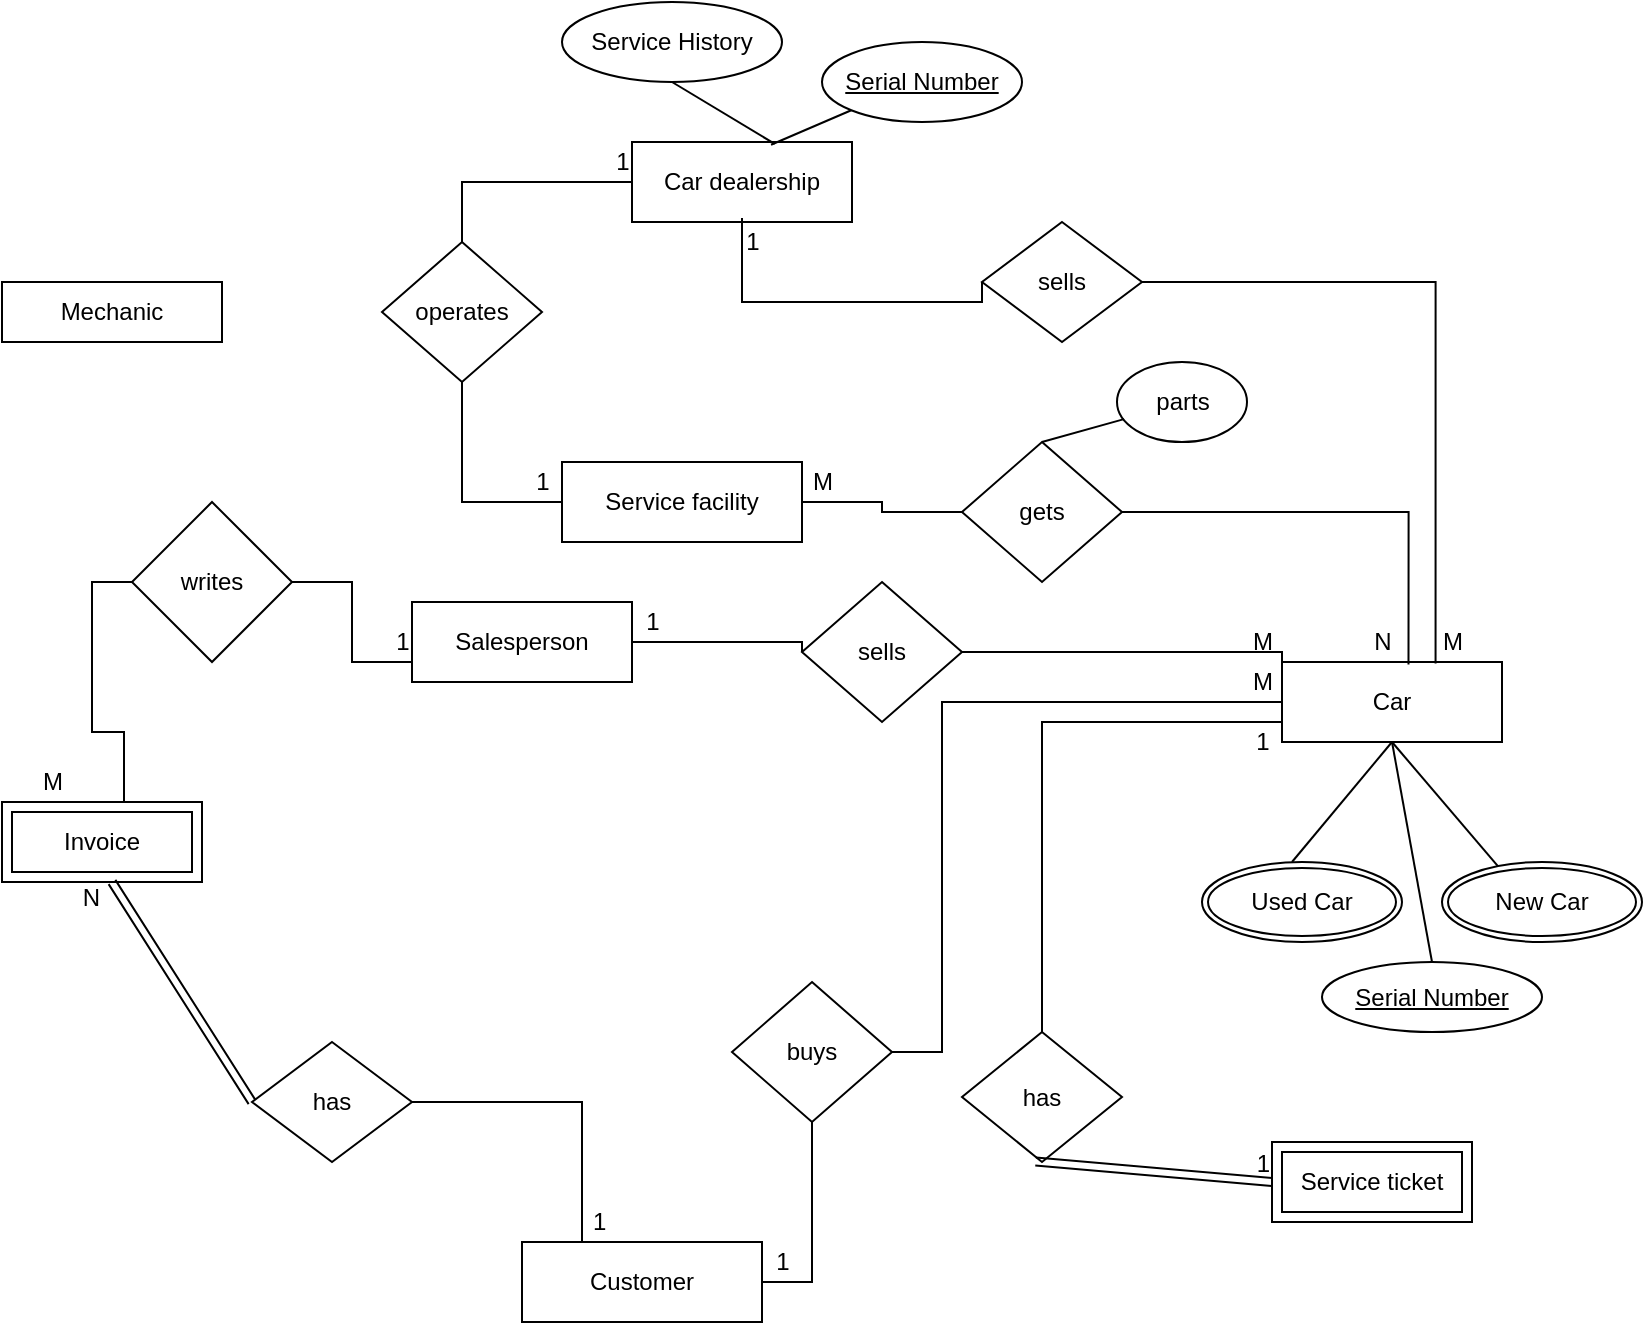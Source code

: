 <mxfile version="15.7.3" type="github">
  <diagram id="thSH0ayQxO71pJ6wV1Sd" name="Page-1">
    <mxGraphModel dx="377" dy="231" grid="1" gridSize="10" guides="1" tooltips="1" connect="1" arrows="1" fold="1" page="1" pageScale="1" pageWidth="850" pageHeight="1100" math="0" shadow="0">
      <root>
        <mxCell id="0" />
        <mxCell id="1" parent="0" />
        <mxCell id="2t8MsXC4N8kTPNsJ7Vme-44" style="edgeStyle=orthogonalEdgeStyle;rounded=0;orthogonalLoop=1;jettySize=auto;html=1;entryX=0.5;entryY=0;entryDx=0;entryDy=0;startArrow=none;startFill=0;endArrow=none;endFill=0;" edge="1" parent="1" source="qbq0ifineMjqy3SYOCrd-1" target="2t8MsXC4N8kTPNsJ7Vme-43">
          <mxGeometry relative="1" as="geometry" />
        </mxCell>
        <mxCell id="qbq0ifineMjqy3SYOCrd-1" value="Car dealership" style="rounded=0;whiteSpace=wrap;html=1;" parent="1" vertex="1">
          <mxGeometry x="355" y="210" width="110" height="40" as="geometry" />
        </mxCell>
        <mxCell id="qbq0ifineMjqy3SYOCrd-2" value="Service facility" style="rounded=0;whiteSpace=wrap;html=1;" parent="1" vertex="1">
          <mxGeometry x="320" y="370" width="120" height="40" as="geometry" />
        </mxCell>
        <mxCell id="2t8MsXC4N8kTPNsJ7Vme-59" style="edgeStyle=orthogonalEdgeStyle;rounded=0;orthogonalLoop=1;jettySize=auto;html=1;startArrow=none;startFill=0;endArrow=none;endFill=0;" edge="1" parent="1" source="qbq0ifineMjqy3SYOCrd-3" target="2t8MsXC4N8kTPNsJ7Vme-58">
          <mxGeometry relative="1" as="geometry">
            <Array as="points">
              <mxPoint x="560" y="500" />
            </Array>
          </mxGeometry>
        </mxCell>
        <mxCell id="qbq0ifineMjqy3SYOCrd-3" value="Car" style="rounded=0;whiteSpace=wrap;html=1;" parent="1" vertex="1">
          <mxGeometry x="680" y="470" width="110" height="40" as="geometry" />
        </mxCell>
        <mxCell id="2t8MsXC4N8kTPNsJ7Vme-17" style="edgeStyle=orthogonalEdgeStyle;rounded=0;orthogonalLoop=1;jettySize=auto;html=1;entryX=0;entryY=0.5;entryDx=0;entryDy=0;startArrow=none;startFill=0;endArrow=none;endFill=0;" edge="1" parent="1" source="qbq0ifineMjqy3SYOCrd-4" target="2t8MsXC4N8kTPNsJ7Vme-16">
          <mxGeometry relative="1" as="geometry">
            <Array as="points">
              <mxPoint x="440" y="460" />
            </Array>
          </mxGeometry>
        </mxCell>
        <mxCell id="qbq0ifineMjqy3SYOCrd-4" value="Salesperson" style="rounded=0;whiteSpace=wrap;html=1;" parent="1" vertex="1">
          <mxGeometry x="245" y="440" width="110" height="40" as="geometry" />
        </mxCell>
        <mxCell id="2t8MsXC4N8kTPNsJ7Vme-30" style="edgeStyle=orthogonalEdgeStyle;rounded=0;orthogonalLoop=1;jettySize=auto;html=1;entryX=0;entryY=0.5;entryDx=0;entryDy=0;startArrow=none;startFill=0;endArrow=none;endFill=0;" edge="1" parent="1" target="2t8MsXC4N8kTPNsJ7Vme-27">
          <mxGeometry relative="1" as="geometry">
            <mxPoint x="80" y="540" as="sourcePoint" />
          </mxGeometry>
        </mxCell>
        <mxCell id="qbq0ifineMjqy3SYOCrd-6" value="Mechanic" style="rounded=0;whiteSpace=wrap;html=1;" parent="1" vertex="1">
          <mxGeometry x="40" y="280" width="110" height="30" as="geometry" />
        </mxCell>
        <mxCell id="qbq0ifineMjqy3SYOCrd-7" value="Customer" style="rounded=0;whiteSpace=wrap;html=1;" parent="1" vertex="1">
          <mxGeometry x="300" y="760" width="120" height="40" as="geometry" />
        </mxCell>
        <mxCell id="qbq0ifineMjqy3SYOCrd-9" value="&lt;u&gt;Serial Number&lt;/u&gt;" style="ellipse;whiteSpace=wrap;html=1;" parent="1" vertex="1">
          <mxGeometry x="450" y="160" width="100" height="40" as="geometry" />
        </mxCell>
        <mxCell id="qbq0ifineMjqy3SYOCrd-14" value="" style="endArrow=none;html=1;rounded=0;entryX=0;entryY=1;entryDx=0;entryDy=0;exitX=0.632;exitY=0.034;exitDx=0;exitDy=0;exitPerimeter=0;" parent="1" target="qbq0ifineMjqy3SYOCrd-9" edge="1" source="qbq0ifineMjqy3SYOCrd-1">
          <mxGeometry width="50" height="50" relative="1" as="geometry">
            <mxPoint x="400" y="240" as="sourcePoint" />
            <mxPoint x="450" y="190" as="targetPoint" />
            <Array as="points" />
          </mxGeometry>
        </mxCell>
        <mxCell id="2t8MsXC4N8kTPNsJ7Vme-3" style="edgeStyle=orthogonalEdgeStyle;rounded=0;orthogonalLoop=1;jettySize=auto;html=1;entryX=0.698;entryY=0.02;entryDx=0;entryDy=0;entryPerimeter=0;startArrow=none;startFill=0;endArrow=none;endFill=0;" edge="1" parent="1" source="2t8MsXC4N8kTPNsJ7Vme-1" target="qbq0ifineMjqy3SYOCrd-3">
          <mxGeometry relative="1" as="geometry" />
        </mxCell>
        <mxCell id="2t8MsXC4N8kTPNsJ7Vme-1" value="sells" style="rhombus;whiteSpace=wrap;html=1;" vertex="1" parent="1">
          <mxGeometry x="530" y="250" width="80" height="60" as="geometry" />
        </mxCell>
        <mxCell id="2t8MsXC4N8kTPNsJ7Vme-34" style="edgeStyle=orthogonalEdgeStyle;rounded=0;orthogonalLoop=1;jettySize=auto;html=1;entryX=0;entryY=0.5;entryDx=0;entryDy=0;startArrow=none;startFill=0;endArrow=none;endFill=0;" edge="1" parent="1" target="2t8MsXC4N8kTPNsJ7Vme-1">
          <mxGeometry relative="1" as="geometry">
            <mxPoint x="410" y="248" as="sourcePoint" />
            <Array as="points">
              <mxPoint x="410" y="290" />
            </Array>
          </mxGeometry>
        </mxCell>
        <mxCell id="2t8MsXC4N8kTPNsJ7Vme-5" value="1" style="text;html=1;align=center;verticalAlign=middle;resizable=0;points=[];autosize=1;strokeColor=none;fillColor=none;" vertex="1" parent="1">
          <mxGeometry x="405" y="250" width="20" height="20" as="geometry" />
        </mxCell>
        <mxCell id="2t8MsXC4N8kTPNsJ7Vme-6" value="M" style="text;html=1;align=center;verticalAlign=middle;resizable=0;points=[];autosize=1;strokeColor=none;fillColor=none;" vertex="1" parent="1">
          <mxGeometry x="750" y="450" width="30" height="20" as="geometry" />
        </mxCell>
        <mxCell id="2t8MsXC4N8kTPNsJ7Vme-9" value="" style="endArrow=none;html=1;rounded=0;exitX=0.5;exitY=0;exitDx=0;exitDy=0;entryX=0.5;entryY=1;entryDx=0;entryDy=0;" edge="1" parent="1" target="qbq0ifineMjqy3SYOCrd-3">
          <mxGeometry width="50" height="50" relative="1" as="geometry">
            <mxPoint x="685" y="570" as="sourcePoint" />
            <mxPoint x="430" y="360" as="targetPoint" />
          </mxGeometry>
        </mxCell>
        <mxCell id="2t8MsXC4N8kTPNsJ7Vme-10" value="" style="endArrow=none;html=1;rounded=0;entryX=0.5;entryY=1;entryDx=0;entryDy=0;" edge="1" parent="1" target="qbq0ifineMjqy3SYOCrd-3">
          <mxGeometry width="50" height="50" relative="1" as="geometry">
            <mxPoint x="788.683" y="572.939" as="sourcePoint" />
            <mxPoint x="670" y="410" as="targetPoint" />
          </mxGeometry>
        </mxCell>
        <mxCell id="2t8MsXC4N8kTPNsJ7Vme-11" value="&lt;u&gt;Serial Number&lt;/u&gt;" style="ellipse;whiteSpace=wrap;html=1;" vertex="1" parent="1">
          <mxGeometry x="700" y="620" width="110" height="35" as="geometry" />
        </mxCell>
        <mxCell id="2t8MsXC4N8kTPNsJ7Vme-12" value="" style="endArrow=none;html=1;rounded=0;exitX=0.5;exitY=0;exitDx=0;exitDy=0;entryX=0.5;entryY=1;entryDx=0;entryDy=0;" edge="1" parent="1" source="2t8MsXC4N8kTPNsJ7Vme-11" target="qbq0ifineMjqy3SYOCrd-3">
          <mxGeometry width="50" height="50" relative="1" as="geometry">
            <mxPoint x="380" y="410" as="sourcePoint" />
            <mxPoint x="660" y="390" as="targetPoint" />
          </mxGeometry>
        </mxCell>
        <mxCell id="2t8MsXC4N8kTPNsJ7Vme-14" value="&lt;span&gt;Service History&lt;/span&gt;" style="ellipse;whiteSpace=wrap;html=1;" vertex="1" parent="1">
          <mxGeometry x="320" y="140" width="110" height="40" as="geometry" />
        </mxCell>
        <mxCell id="2t8MsXC4N8kTPNsJ7Vme-15" value="" style="endArrow=none;html=1;rounded=0;entryX=0.5;entryY=1;entryDx=0;entryDy=0;exitX=0.649;exitY=0.024;exitDx=0;exitDy=0;exitPerimeter=0;" edge="1" parent="1" source="qbq0ifineMjqy3SYOCrd-1" target="2t8MsXC4N8kTPNsJ7Vme-14">
          <mxGeometry width="50" height="50" relative="1" as="geometry">
            <mxPoint x="434.52" y="261.36" as="sourcePoint" />
            <mxPoint x="466.158" y="202.7" as="targetPoint" />
            <Array as="points" />
          </mxGeometry>
        </mxCell>
        <mxCell id="2t8MsXC4N8kTPNsJ7Vme-18" style="edgeStyle=orthogonalEdgeStyle;rounded=0;orthogonalLoop=1;jettySize=auto;html=1;entryX=0;entryY=0.75;entryDx=0;entryDy=0;startArrow=none;startFill=0;endArrow=none;endFill=0;exitX=1;exitY=0.5;exitDx=0;exitDy=0;" edge="1" parent="1" source="2t8MsXC4N8kTPNsJ7Vme-16" target="qbq0ifineMjqy3SYOCrd-3">
          <mxGeometry relative="1" as="geometry">
            <Array as="points">
              <mxPoint x="680" y="465" />
            </Array>
          </mxGeometry>
        </mxCell>
        <mxCell id="2t8MsXC4N8kTPNsJ7Vme-16" value="sells" style="rhombus;whiteSpace=wrap;html=1;" vertex="1" parent="1">
          <mxGeometry x="440" y="430" width="80" height="70" as="geometry" />
        </mxCell>
        <mxCell id="2t8MsXC4N8kTPNsJ7Vme-21" value="M" style="text;html=1;align=center;verticalAlign=middle;resizable=0;points=[];autosize=1;strokeColor=none;fillColor=none;" vertex="1" parent="1">
          <mxGeometry x="655" y="470" width="30" height="20" as="geometry" />
        </mxCell>
        <mxCell id="2t8MsXC4N8kTPNsJ7Vme-24" style="edgeStyle=orthogonalEdgeStyle;rounded=0;orthogonalLoop=1;jettySize=auto;html=1;entryX=1;entryY=0.5;entryDx=0;entryDy=0;startArrow=none;startFill=0;endArrow=none;endFill=0;" edge="1" parent="1" source="2t8MsXC4N8kTPNsJ7Vme-22" target="qbq0ifineMjqy3SYOCrd-7">
          <mxGeometry relative="1" as="geometry" />
        </mxCell>
        <mxCell id="2t8MsXC4N8kTPNsJ7Vme-35" style="edgeStyle=orthogonalEdgeStyle;rounded=0;orthogonalLoop=1;jettySize=auto;html=1;startArrow=none;startFill=0;endArrow=none;endFill=0;entryX=0;entryY=0.25;entryDx=0;entryDy=0;" edge="1" parent="1" source="2t8MsXC4N8kTPNsJ7Vme-22" target="qbq0ifineMjqy3SYOCrd-3">
          <mxGeometry relative="1" as="geometry">
            <mxPoint x="650" y="490" as="targetPoint" />
            <Array as="points">
              <mxPoint x="510" y="665" />
              <mxPoint x="510" y="490" />
              <mxPoint x="680" y="490" />
            </Array>
          </mxGeometry>
        </mxCell>
        <mxCell id="2t8MsXC4N8kTPNsJ7Vme-22" value="buys" style="rhombus;whiteSpace=wrap;html=1;" vertex="1" parent="1">
          <mxGeometry x="405" y="630" width="80" height="70" as="geometry" />
        </mxCell>
        <mxCell id="2t8MsXC4N8kTPNsJ7Vme-25" value="&amp;nbsp; &amp;nbsp; &amp;nbsp;1" style="text;html=1;align=center;verticalAlign=middle;resizable=0;points=[];autosize=1;strokeColor=none;fillColor=none;" vertex="1" parent="1">
          <mxGeometry x="310" y="740" width="40" height="20" as="geometry" />
        </mxCell>
        <mxCell id="2t8MsXC4N8kTPNsJ7Vme-26" value="M" style="text;html=1;align=center;verticalAlign=middle;resizable=0;points=[];autosize=1;strokeColor=none;fillColor=none;" vertex="1" parent="1">
          <mxGeometry x="655" y="450" width="30" height="20" as="geometry" />
        </mxCell>
        <mxCell id="2t8MsXC4N8kTPNsJ7Vme-29" style="edgeStyle=orthogonalEdgeStyle;rounded=0;orthogonalLoop=1;jettySize=auto;html=1;entryX=0;entryY=0.75;entryDx=0;entryDy=0;startArrow=none;startFill=0;endArrow=none;endFill=0;" edge="1" parent="1" source="2t8MsXC4N8kTPNsJ7Vme-27" target="qbq0ifineMjqy3SYOCrd-4">
          <mxGeometry relative="1" as="geometry" />
        </mxCell>
        <mxCell id="2t8MsXC4N8kTPNsJ7Vme-27" value="writes" style="rhombus;whiteSpace=wrap;html=1;" vertex="1" parent="1">
          <mxGeometry x="105" y="390" width="80" height="80" as="geometry" />
        </mxCell>
        <mxCell id="2t8MsXC4N8kTPNsJ7Vme-31" value="1" style="text;html=1;align=center;verticalAlign=middle;resizable=0;points=[];autosize=1;strokeColor=none;fillColor=none;" vertex="1" parent="1">
          <mxGeometry x="230" y="450" width="20" height="20" as="geometry" />
        </mxCell>
        <mxCell id="2t8MsXC4N8kTPNsJ7Vme-32" value="M" style="text;html=1;align=center;verticalAlign=middle;resizable=0;points=[];autosize=1;strokeColor=none;fillColor=none;" vertex="1" parent="1">
          <mxGeometry x="50" y="520" width="30" height="20" as="geometry" />
        </mxCell>
        <mxCell id="2t8MsXC4N8kTPNsJ7Vme-38" style="edgeStyle=orthogonalEdgeStyle;rounded=0;orthogonalLoop=1;jettySize=auto;html=1;startArrow=none;startFill=0;endArrow=none;endFill=0;entryX=0.25;entryY=0;entryDx=0;entryDy=0;" edge="1" parent="1" source="2t8MsXC4N8kTPNsJ7Vme-37" target="qbq0ifineMjqy3SYOCrd-7">
          <mxGeometry relative="1" as="geometry" />
        </mxCell>
        <mxCell id="2t8MsXC4N8kTPNsJ7Vme-37" value="has" style="rhombus;whiteSpace=wrap;html=1;" vertex="1" parent="1">
          <mxGeometry x="165" y="660" width="80" height="60" as="geometry" />
        </mxCell>
        <mxCell id="2t8MsXC4N8kTPNsJ7Vme-41" value="1" style="text;html=1;align=center;verticalAlign=middle;resizable=0;points=[];autosize=1;strokeColor=none;fillColor=none;" vertex="1" parent="1">
          <mxGeometry x="355" y="440" width="20" height="20" as="geometry" />
        </mxCell>
        <mxCell id="2t8MsXC4N8kTPNsJ7Vme-45" style="edgeStyle=orthogonalEdgeStyle;rounded=0;orthogonalLoop=1;jettySize=auto;html=1;entryX=0;entryY=0.5;entryDx=0;entryDy=0;startArrow=none;startFill=0;endArrow=none;endFill=0;" edge="1" parent="1" source="2t8MsXC4N8kTPNsJ7Vme-43" target="qbq0ifineMjqy3SYOCrd-2">
          <mxGeometry relative="1" as="geometry">
            <Array as="points">
              <mxPoint x="270" y="390" />
            </Array>
          </mxGeometry>
        </mxCell>
        <mxCell id="2t8MsXC4N8kTPNsJ7Vme-43" value="operates" style="rhombus;whiteSpace=wrap;html=1;" vertex="1" parent="1">
          <mxGeometry x="230" y="260" width="80" height="70" as="geometry" />
        </mxCell>
        <mxCell id="2t8MsXC4N8kTPNsJ7Vme-46" value="1" style="text;html=1;align=center;verticalAlign=middle;resizable=0;points=[];autosize=1;strokeColor=none;fillColor=none;" vertex="1" parent="1">
          <mxGeometry x="340" y="210" width="20" height="20" as="geometry" />
        </mxCell>
        <mxCell id="2t8MsXC4N8kTPNsJ7Vme-47" value="1" style="text;html=1;align=center;verticalAlign=middle;resizable=0;points=[];autosize=1;strokeColor=none;fillColor=none;" vertex="1" parent="1">
          <mxGeometry x="300" y="370" width="20" height="20" as="geometry" />
        </mxCell>
        <mxCell id="2t8MsXC4N8kTPNsJ7Vme-49" style="edgeStyle=orthogonalEdgeStyle;rounded=0;orthogonalLoop=1;jettySize=auto;html=1;entryX=1;entryY=0.5;entryDx=0;entryDy=0;startArrow=none;startFill=0;endArrow=none;endFill=0;" edge="1" parent="1" source="2t8MsXC4N8kTPNsJ7Vme-48" target="qbq0ifineMjqy3SYOCrd-2">
          <mxGeometry relative="1" as="geometry" />
        </mxCell>
        <mxCell id="2t8MsXC4N8kTPNsJ7Vme-54" style="edgeStyle=orthogonalEdgeStyle;rounded=0;orthogonalLoop=1;jettySize=auto;html=1;entryX=0.575;entryY=0.03;entryDx=0;entryDy=0;entryPerimeter=0;startArrow=none;startFill=0;endArrow=none;endFill=0;" edge="1" parent="1" source="2t8MsXC4N8kTPNsJ7Vme-48" target="qbq0ifineMjqy3SYOCrd-3">
          <mxGeometry relative="1" as="geometry" />
        </mxCell>
        <mxCell id="2t8MsXC4N8kTPNsJ7Vme-48" value="gets" style="rhombus;whiteSpace=wrap;html=1;" vertex="1" parent="1">
          <mxGeometry x="520" y="360" width="80" height="70" as="geometry" />
        </mxCell>
        <mxCell id="2t8MsXC4N8kTPNsJ7Vme-52" value="M" style="text;html=1;align=center;verticalAlign=middle;resizable=0;points=[];autosize=1;strokeColor=none;fillColor=none;" vertex="1" parent="1">
          <mxGeometry x="435" y="370" width="30" height="20" as="geometry" />
        </mxCell>
        <mxCell id="2t8MsXC4N8kTPNsJ7Vme-55" value="&amp;nbsp; &amp;nbsp;N" style="text;html=1;align=center;verticalAlign=middle;resizable=0;points=[];autosize=1;strokeColor=none;fillColor=none;" vertex="1" parent="1">
          <mxGeometry x="710" y="450" width="30" height="20" as="geometry" />
        </mxCell>
        <mxCell id="2t8MsXC4N8kTPNsJ7Vme-56" value="&lt;span&gt;parts&lt;/span&gt;" style="ellipse;whiteSpace=wrap;html=1;" vertex="1" parent="1">
          <mxGeometry x="597.5" y="320" width="65" height="40" as="geometry" />
        </mxCell>
        <mxCell id="2t8MsXC4N8kTPNsJ7Vme-57" value="" style="endArrow=none;html=1;rounded=0;entryX=0.054;entryY=0.714;entryDx=0;entryDy=0;entryPerimeter=0;exitX=0.5;exitY=0;exitDx=0;exitDy=0;" edge="1" parent="1" source="2t8MsXC4N8kTPNsJ7Vme-48" target="2t8MsXC4N8kTPNsJ7Vme-56">
          <mxGeometry width="50" height="50" relative="1" as="geometry">
            <mxPoint x="370" y="430" as="sourcePoint" />
            <mxPoint x="420" y="380" as="targetPoint" />
          </mxGeometry>
        </mxCell>
        <mxCell id="2t8MsXC4N8kTPNsJ7Vme-58" value="has" style="rhombus;whiteSpace=wrap;html=1;" vertex="1" parent="1">
          <mxGeometry x="520" y="655" width="80" height="65" as="geometry" />
        </mxCell>
        <mxCell id="2t8MsXC4N8kTPNsJ7Vme-64" value="1" style="text;html=1;align=center;verticalAlign=middle;resizable=0;points=[];autosize=1;strokeColor=none;fillColor=none;" vertex="1" parent="1">
          <mxGeometry x="420" y="760" width="20" height="20" as="geometry" />
        </mxCell>
        <mxCell id="2t8MsXC4N8kTPNsJ7Vme-65" value="1" style="text;html=1;align=center;verticalAlign=middle;resizable=0;points=[];autosize=1;strokeColor=none;fillColor=none;" vertex="1" parent="1">
          <mxGeometry x="660" y="500" width="20" height="20" as="geometry" />
        </mxCell>
        <mxCell id="2t8MsXC4N8kTPNsJ7Vme-75" value="Used Car" style="ellipse;shape=doubleEllipse;margin=3;whiteSpace=wrap;html=1;align=center;" vertex="1" parent="1">
          <mxGeometry x="640" y="570" width="100" height="40" as="geometry" />
        </mxCell>
        <mxCell id="2t8MsXC4N8kTPNsJ7Vme-76" value="New Car" style="ellipse;shape=doubleEllipse;margin=3;whiteSpace=wrap;html=1;align=center;" vertex="1" parent="1">
          <mxGeometry x="760" y="570" width="100" height="40" as="geometry" />
        </mxCell>
        <mxCell id="2t8MsXC4N8kTPNsJ7Vme-79" value="Service ticket" style="shape=ext;margin=3;double=1;whiteSpace=wrap;html=1;align=center;" vertex="1" parent="1">
          <mxGeometry x="675" y="710" width="100" height="40" as="geometry" />
        </mxCell>
        <mxCell id="2t8MsXC4N8kTPNsJ7Vme-80" value="Invoice" style="shape=ext;margin=3;double=1;whiteSpace=wrap;html=1;align=center;" vertex="1" parent="1">
          <mxGeometry x="40" y="540" width="100" height="40" as="geometry" />
        </mxCell>
        <mxCell id="2t8MsXC4N8kTPNsJ7Vme-83" value="" style="shape=link;html=1;rounded=0;startArrow=none;startFill=0;endArrow=none;endFill=0;entryX=0.5;entryY=1;entryDx=0;entryDy=0;" edge="1" parent="1">
          <mxGeometry relative="1" as="geometry">
            <mxPoint x="165" y="690" as="sourcePoint" />
            <mxPoint x="95" y="580" as="targetPoint" />
          </mxGeometry>
        </mxCell>
        <mxCell id="2t8MsXC4N8kTPNsJ7Vme-84" value="N" style="resizable=0;html=1;align=right;verticalAlign=bottom;" connectable="0" vertex="1" parent="2t8MsXC4N8kTPNsJ7Vme-83">
          <mxGeometry x="1" relative="1" as="geometry">
            <mxPoint x="-5" y="17" as="offset" />
          </mxGeometry>
        </mxCell>
        <mxCell id="2t8MsXC4N8kTPNsJ7Vme-85" value="" style="shape=link;html=1;rounded=0;startArrow=none;startFill=0;endArrow=none;endFill=0;entryX=0;entryY=0.5;entryDx=0;entryDy=0;exitX=0.46;exitY=0.997;exitDx=0;exitDy=0;exitPerimeter=0;" edge="1" parent="1" source="2t8MsXC4N8kTPNsJ7Vme-58" target="2t8MsXC4N8kTPNsJ7Vme-79">
          <mxGeometry relative="1" as="geometry">
            <mxPoint x="490" y="780" as="sourcePoint" />
            <mxPoint x="650" y="780" as="targetPoint" />
          </mxGeometry>
        </mxCell>
        <mxCell id="2t8MsXC4N8kTPNsJ7Vme-86" value="1" style="resizable=0;html=1;align=right;verticalAlign=bottom;" connectable="0" vertex="1" parent="2t8MsXC4N8kTPNsJ7Vme-85">
          <mxGeometry x="1" relative="1" as="geometry" />
        </mxCell>
      </root>
    </mxGraphModel>
  </diagram>
</mxfile>

